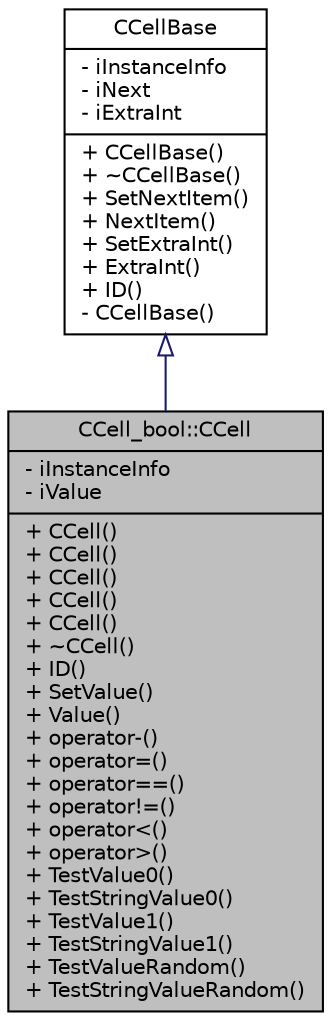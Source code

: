 digraph "CCell_bool::CCell"
{
 // LATEX_PDF_SIZE
  edge [fontname="Helvetica",fontsize="10",labelfontname="Helvetica",labelfontsize="10"];
  node [fontname="Helvetica",fontsize="10",shape=record];
  Node1 [label="{CCell_bool::CCell\n|- iInstanceInfo\l- iValue\l|+ CCell()\l+ CCell()\l+ CCell()\l+ CCell()\l+ CCell()\l+ ~CCell()\l+ ID()\l+ SetValue()\l+ Value()\l+ operator-()\l+ operator=()\l+ operator==()\l+ operator!=()\l+ operator\<()\l+ operator\>()\l+ TestValue0()\l+ TestStringValue0()\l+ TestValue1()\l+ TestStringValue1()\l+ TestValueRandom()\l+ TestStringValueRandom()\l}",height=0.2,width=0.4,color="black", fillcolor="grey75", style="filled", fontcolor="black",tooltip="CCell class (bool variant)"];
  Node2 -> Node1 [dir="back",color="midnightblue",fontsize="10",style="solid",arrowtail="onormal",fontname="Helvetica"];
  Node2 [label="{CCellBase\n|- iInstanceInfo\l- iNext\l- iExtraInt\l|+ CCellBase()\l+ ~CCellBase()\l+ SetNextItem()\l+ NextItem()\l+ SetExtraInt()\l+ ExtraInt()\l+ ID()\l- CCellBase()\l}",height=0.2,width=0.4,color="black", fillcolor="white", style="filled",URL="$class_c_cell_base.html",tooltip="CCellBase class."];
}
